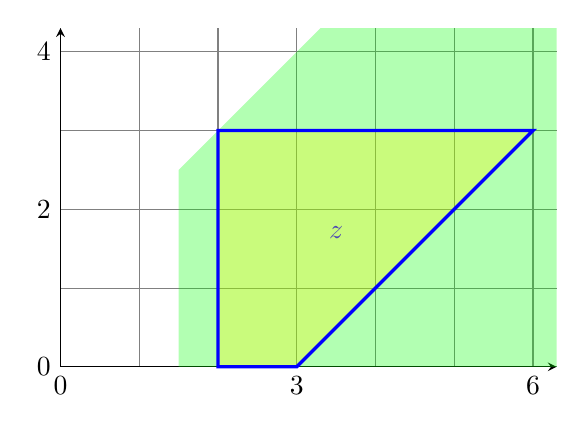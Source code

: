 \begin{tikzpicture}[
arrow/.style={draw,->,>=stealth},
]

%grid
\draw[black!50] (0,0) grid (6.3,4.3);
\draw[arrow] (0,0) -- (6.3,0);
\path (0,0) -- (6,0) node[pos=0,below] {0} node[pos=.5,below] {3} node[pos=1,below] {6};
\draw[arrow] (0,0) -- (0,4.3);
\path (0,0) -- (0,4) node[pos=0,left] {0} node[pos=.5,left] {2} node[pos=1,left] {4};

%area
\path[fill=green,opacity=.3]
(1.5,0) -- (1.5,2.5)
	--(3.3,4.3)
	--(6.3,4.3)
	--(6.3,0)
	--cycle
;


\node[blue] at (3.5,1.7) {$z$};
%area zone
\path[fill=yellow,opacity=.3]
(2,0) -- (3,0)
	--(6,3,0)
	--(2,3)
	--cycle
;
%bound
\path[draw,blue,very thick]
(2,0) -- (3,0)
	--(6,3,0)
	--(2,3)
	--cycle
;

\end{tikzpicture}